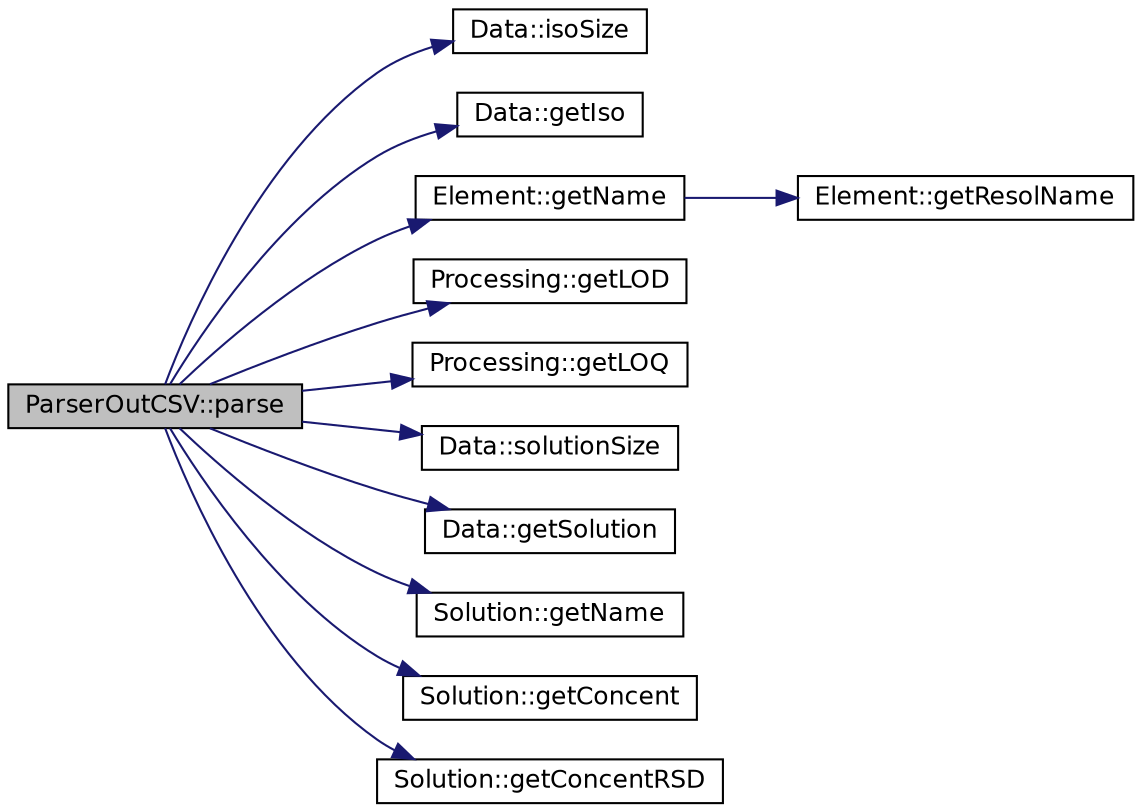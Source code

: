 digraph "ParserOutCSV::parse"
{
 // INTERACTIVE_SVG=YES
  edge [fontname="Helvetica",fontsize="12",labelfontname="Helvetica",labelfontsize="12"];
  node [fontname="Helvetica",fontsize="12",shape=record];
  rankdir="LR";
  Node1 [label="ParserOutCSV::parse",height=0.2,width=0.4,color="black", fillcolor="grey75", style="filled" fontcolor="black"];
  Node1 -> Node2 [color="midnightblue",fontsize="12",style="solid",fontname="Helvetica"];
  Node2 [label="Data::isoSize",height=0.2,width=0.4,color="black", fillcolor="white", style="filled",URL="$a00002.html#acd1f2adc01b25ef7bded9b6d2b331278",tooltip="Gets the Number of elements. "];
  Node1 -> Node3 [color="midnightblue",fontsize="12",style="solid",fontname="Helvetica"];
  Node3 [label="Data::getIso",height=0.2,width=0.4,color="black", fillcolor="white", style="filled",URL="$a00002.html#a4baa9866aaea800c81e4502b9483e4ec",tooltip="Gets an element identified by its Id. "];
  Node1 -> Node4 [color="midnightblue",fontsize="12",style="solid",fontname="Helvetica"];
  Node4 [label="Element::getName",height=0.2,width=0.4,color="black", fillcolor="white", style="filled",URL="$a00005.html#a82faf6c27cd36339a0a12cae9beb89af",tooltip="Gets the complete Name of the istope, used to display the element to HCI. "];
  Node4 -> Node5 [color="midnightblue",fontsize="12",style="solid",fontname="Helvetica"];
  Node5 [label="Element::getResolName",height=0.2,width=0.4,color="black", fillcolor="white", style="filled",URL="$a00005.html#abb76918e2eabc06604d4abc04243a714",tooltip="Gets the resolution defined into a String. "];
  Node1 -> Node6 [color="midnightblue",fontsize="12",style="solid",fontname="Helvetica"];
  Node6 [label="Processing::getLOD",height=0.2,width=0.4,color="black", fillcolor="white", style="filled",URL="$a00011.html#ae20ae3100fa8fd1578dbe6cbe179e6e5",tooltip="Gets LOD corresponding to the Id element given. "];
  Node1 -> Node7 [color="midnightblue",fontsize="12",style="solid",fontname="Helvetica"];
  Node7 [label="Processing::getLOQ",height=0.2,width=0.4,color="black", fillcolor="white", style="filled",URL="$a00011.html#a3c8e2bd5d31b4a61b8d1e54f219fa015",tooltip="Gets LOQ corresponding to the Id element given. "];
  Node1 -> Node8 [color="midnightblue",fontsize="12",style="solid",fontname="Helvetica"];
  Node8 [label="Data::solutionSize",height=0.2,width=0.4,color="black", fillcolor="white", style="filled",URL="$a00002.html#a84179b0c71fb3e69cfa177e92004ee79",tooltip="Gets the Number of Solutions. "];
  Node1 -> Node9 [color="midnightblue",fontsize="12",style="solid",fontname="Helvetica"];
  Node9 [label="Data::getSolution",height=0.2,width=0.4,color="black", fillcolor="white", style="filled",URL="$a00002.html#a7b1a07606090591e7fffb48be72bd734",tooltip="Gets a solution identified by its Id. "];
  Node1 -> Node10 [color="midnightblue",fontsize="12",style="solid",fontname="Helvetica"];
  Node10 [label="Solution::getName",height=0.2,width=0.4,color="black", fillcolor="white", style="filled",URL="$a00014.html#a08617ee6ca1993e92372e265829508f0",tooltip="Gets the Name. "];
  Node1 -> Node11 [color="midnightblue",fontsize="12",style="solid",fontname="Helvetica"];
  Node11 [label="Solution::getConcent",height=0.2,width=0.4,color="black", fillcolor="white", style="filled",URL="$a00014.html#af9f7e1dfafa0cd431387737664e3ac7e",tooltip="Gets Concentration. "];
  Node1 -> Node12 [color="midnightblue",fontsize="12",style="solid",fontname="Helvetica"];
  Node12 [label="Solution::getConcentRSD",height=0.2,width=0.4,color="black", fillcolor="white", style="filled",URL="$a00014.html#a1adae3ea7b071d2a311b62371b959633",tooltip="Gets Concentration Relative Standard Deviation (%) "];
}
